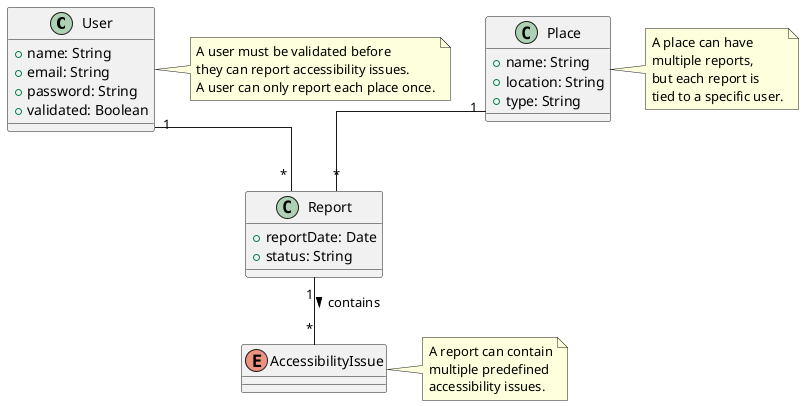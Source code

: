 @startuml domainModel

skinparam linetype polyline
skinparam linetype ortho

class User {
    +name: String
    +email: String
    +password: String
    +validated: Boolean
}

class Place {
    +name: String
    +location: String
    +type: String
}

enum AccessibilityIssue {
}

class Report {
    +reportDate: Date
    +status: String
}

User "1" -- "*" Report
Place "1" -- "*" Report

Report "1" -- "*" AccessibilityIssue : contains >

note right of User
A user must be validated before 
they can report accessibility issues.
A user can only report each place once.
end note

note right of Place
A place can have 
multiple reports, 
but each report is 
tied to a specific user.
end note

note right of AccessibilityIssue
A report can contain
multiple predefined 
accessibility issues.
end note

@enduml
